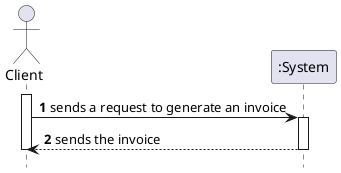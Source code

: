 @startuml
autonumber
hide footbox

actor "Client" as CL
participant ":System" as SYST

activate CL

CL -> SYST : sends a request to generate an invoice
activate SYST

SYST --> CL : sends the invoice
deactivate SYST

deactivate CL

@enduml